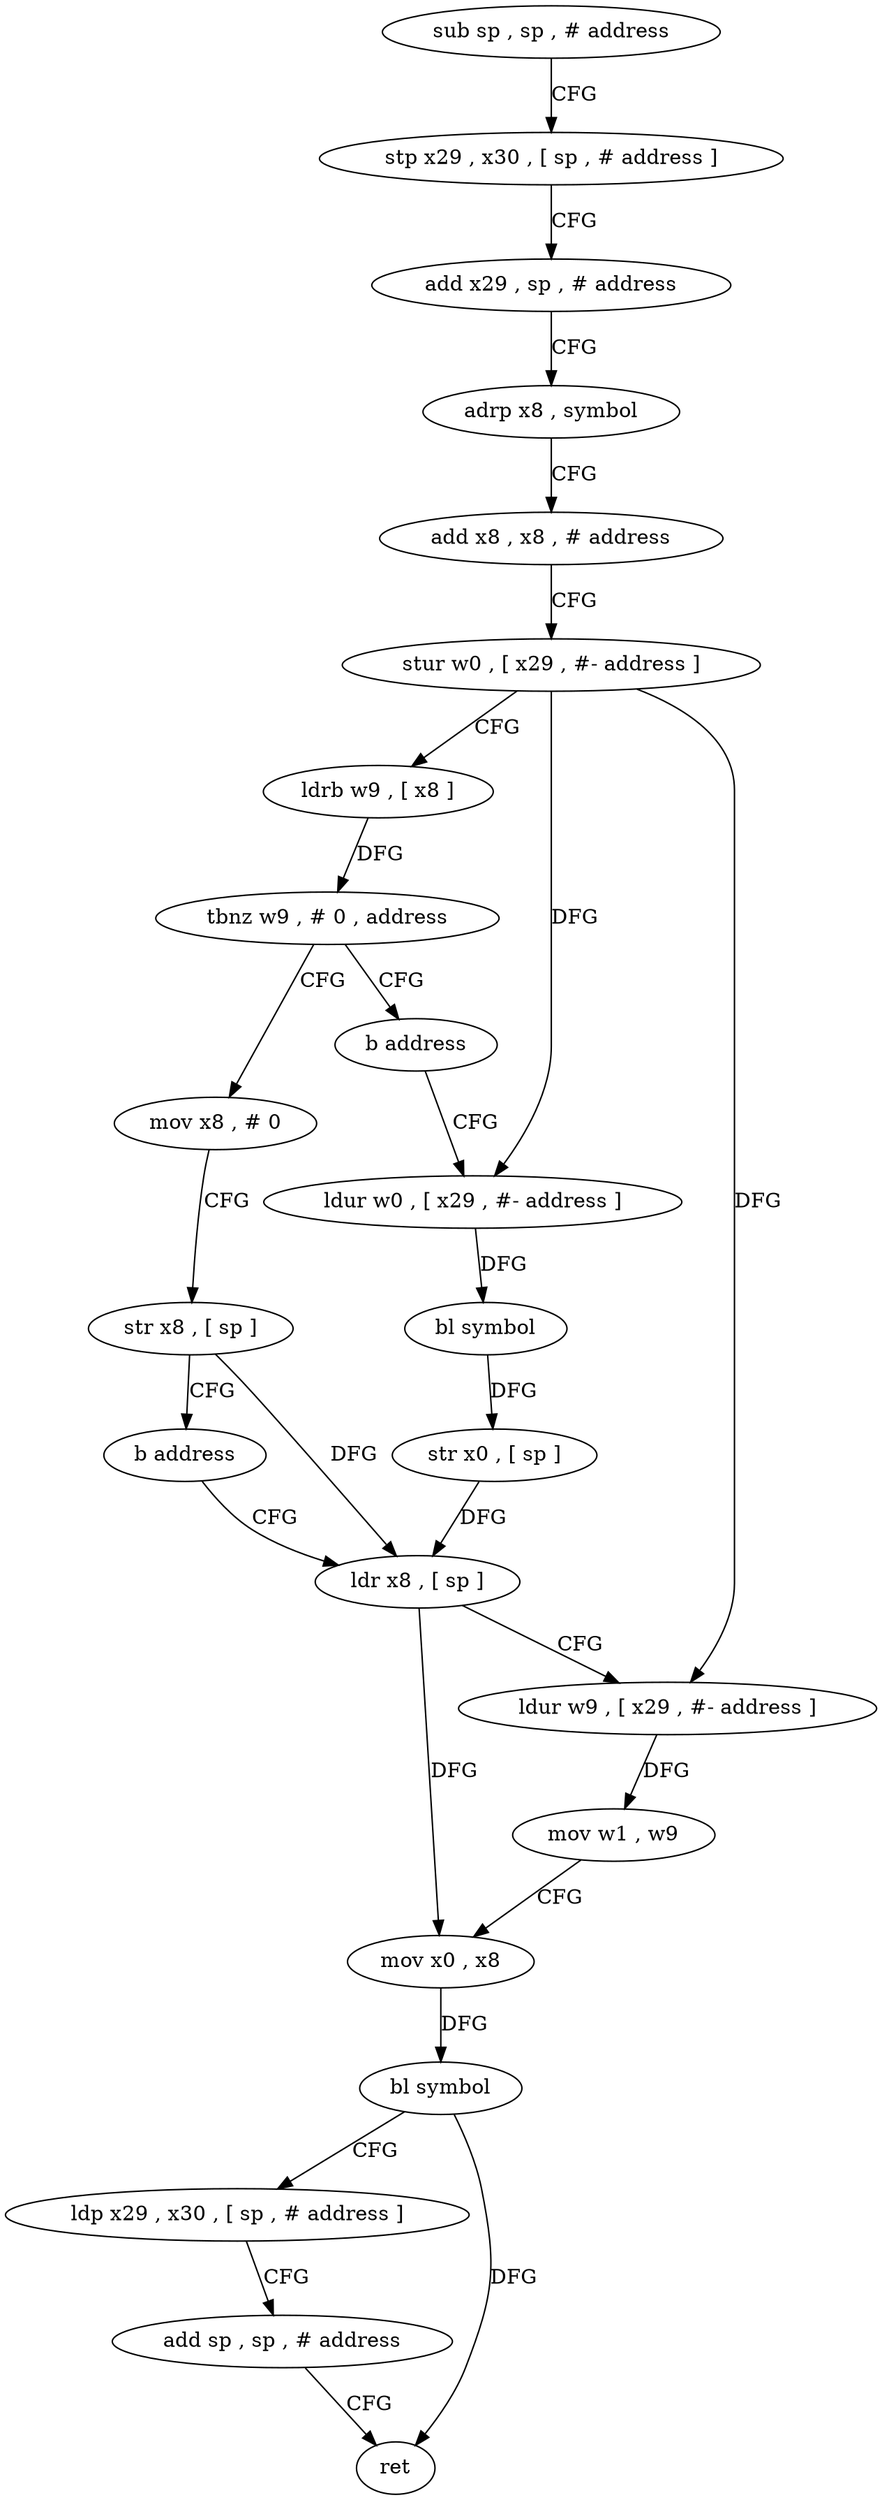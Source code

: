 digraph "func" {
"4235808" [label = "sub sp , sp , # address" ]
"4235812" [label = "stp x29 , x30 , [ sp , # address ]" ]
"4235816" [label = "add x29 , sp , # address" ]
"4235820" [label = "adrp x8 , symbol" ]
"4235824" [label = "add x8 , x8 , # address" ]
"4235828" [label = "stur w0 , [ x29 , #- address ]" ]
"4235832" [label = "ldrb w9 , [ x8 ]" ]
"4235836" [label = "tbnz w9 , # 0 , address" ]
"4235844" [label = "mov x8 , # 0" ]
"4235840" [label = "b address" ]
"4235848" [label = "str x8 , [ sp ]" ]
"4235852" [label = "b address" ]
"4235868" [label = "ldr x8 , [ sp ]" ]
"4235856" [label = "ldur w0 , [ x29 , #- address ]" ]
"4235872" [label = "ldur w9 , [ x29 , #- address ]" ]
"4235876" [label = "mov w1 , w9" ]
"4235880" [label = "mov x0 , x8" ]
"4235884" [label = "bl symbol" ]
"4235888" [label = "ldp x29 , x30 , [ sp , # address ]" ]
"4235892" [label = "add sp , sp , # address" ]
"4235896" [label = "ret" ]
"4235860" [label = "bl symbol" ]
"4235864" [label = "str x0 , [ sp ]" ]
"4235808" -> "4235812" [ label = "CFG" ]
"4235812" -> "4235816" [ label = "CFG" ]
"4235816" -> "4235820" [ label = "CFG" ]
"4235820" -> "4235824" [ label = "CFG" ]
"4235824" -> "4235828" [ label = "CFG" ]
"4235828" -> "4235832" [ label = "CFG" ]
"4235828" -> "4235872" [ label = "DFG" ]
"4235828" -> "4235856" [ label = "DFG" ]
"4235832" -> "4235836" [ label = "DFG" ]
"4235836" -> "4235844" [ label = "CFG" ]
"4235836" -> "4235840" [ label = "CFG" ]
"4235844" -> "4235848" [ label = "CFG" ]
"4235840" -> "4235856" [ label = "CFG" ]
"4235848" -> "4235852" [ label = "CFG" ]
"4235848" -> "4235868" [ label = "DFG" ]
"4235852" -> "4235868" [ label = "CFG" ]
"4235868" -> "4235872" [ label = "CFG" ]
"4235868" -> "4235880" [ label = "DFG" ]
"4235856" -> "4235860" [ label = "DFG" ]
"4235872" -> "4235876" [ label = "DFG" ]
"4235876" -> "4235880" [ label = "CFG" ]
"4235880" -> "4235884" [ label = "DFG" ]
"4235884" -> "4235888" [ label = "CFG" ]
"4235884" -> "4235896" [ label = "DFG" ]
"4235888" -> "4235892" [ label = "CFG" ]
"4235892" -> "4235896" [ label = "CFG" ]
"4235860" -> "4235864" [ label = "DFG" ]
"4235864" -> "4235868" [ label = "DFG" ]
}
